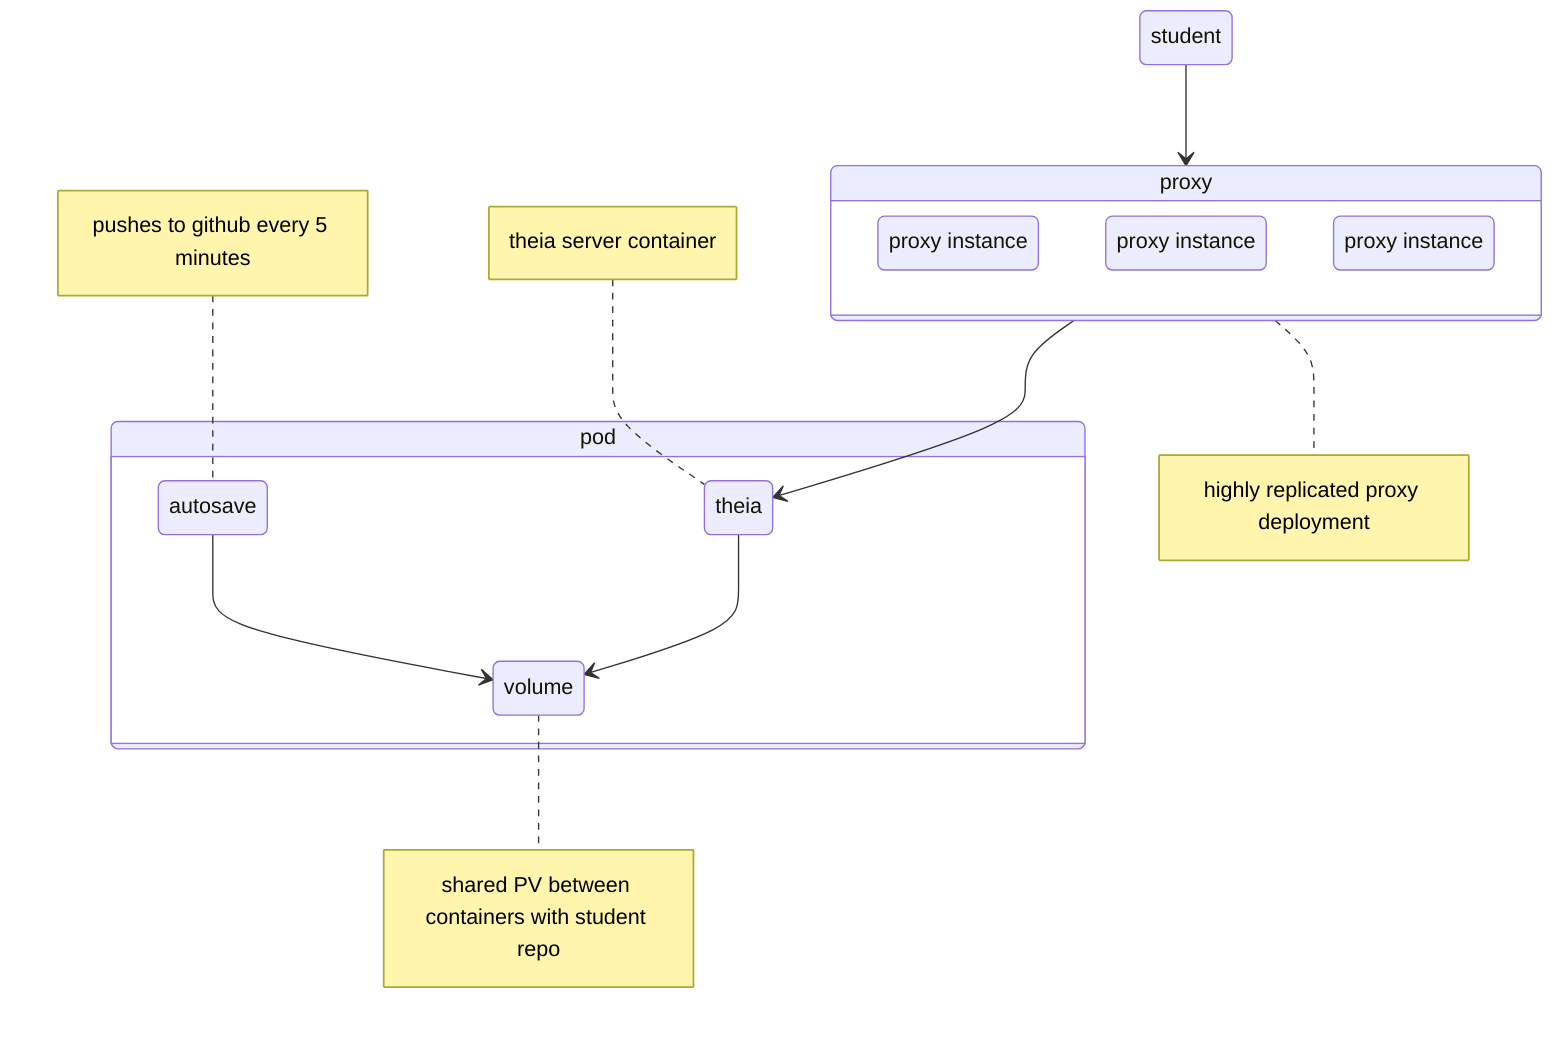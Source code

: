 stateDiagram-v2
    student --> proxy
    proxy --> theia
    
    state proxy {
        proxy1 : proxy instance
        proxy2 : proxy instance
        proxy3 : proxy instance
    }

    note right of proxy
        highly replicated proxy deployment
    end note

    state pod {
        autosave

        note left of autosave
            pushes to github every 5 minutes
        end note

        theia

        note left of theia
            theia server container
        end note

        autosave --> volume
        theia --> volume

        note right of volume
            shared PV between containers with student repo
        end note

    }